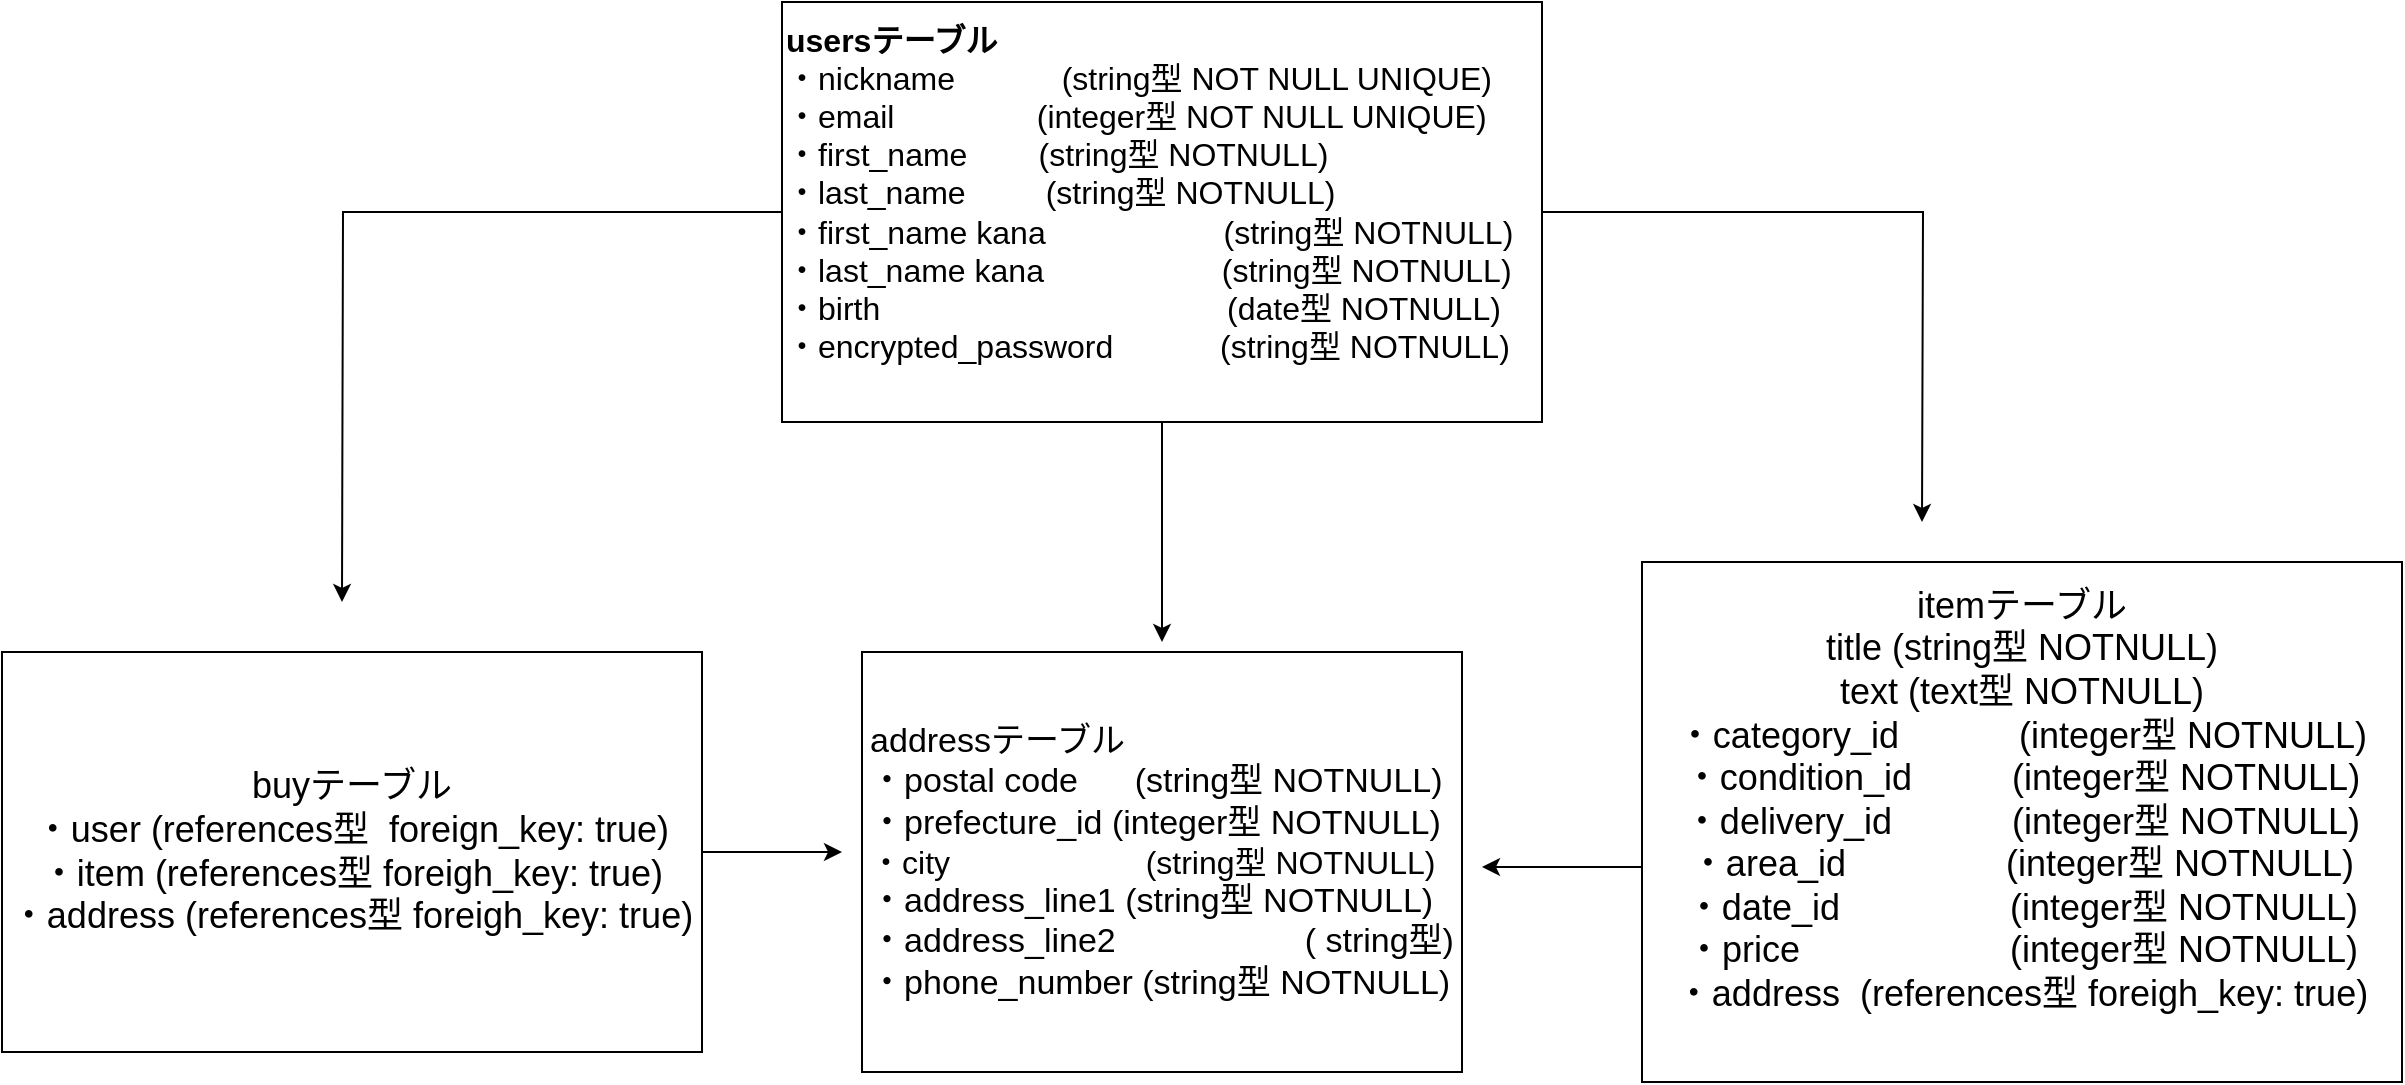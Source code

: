 <mxfile version="13.10.0" type="embed">
    <diagram id="isgNFcet2KqhTnKrwwrG" name="Page-1">
        <mxGraphModel dx="2029" dy="696" grid="1" gridSize="10" guides="1" tooltips="1" connect="1" arrows="1" fold="1" page="1" pageScale="1" pageWidth="827" pageHeight="1169" math="0" shadow="0">
            <root>
                <mxCell id="0"/>
                <mxCell id="1" parent="0"/>
                <mxCell id="8" style="edgeStyle=orthogonalEdgeStyle;rounded=0;orthogonalLoop=1;jettySize=auto;html=1;" edge="1" parent="1" source="2">
                    <mxGeometry relative="1" as="geometry">
                        <mxPoint x="830" y="280" as="targetPoint"/>
                    </mxGeometry>
                </mxCell>
                <mxCell id="9" style="edgeStyle=orthogonalEdgeStyle;rounded=0;orthogonalLoop=1;jettySize=auto;html=1;" edge="1" parent="1" source="2">
                    <mxGeometry relative="1" as="geometry">
                        <mxPoint x="40" y="320" as="targetPoint"/>
                    </mxGeometry>
                </mxCell>
                <mxCell id="16" style="edgeStyle=orthogonalEdgeStyle;rounded=0;orthogonalLoop=1;jettySize=auto;html=1;exitX=0.5;exitY=1;exitDx=0;exitDy=0;" edge="1" parent="1" source="2">
                    <mxGeometry relative="1" as="geometry">
                        <mxPoint x="450" y="340" as="targetPoint"/>
                    </mxGeometry>
                </mxCell>
                <mxCell id="2" value="&lt;font style=&quot;font-size: 16px&quot;&gt;&lt;b&gt;usersテーブル&lt;/b&gt;&lt;br&gt;・nickname&amp;nbsp; &amp;nbsp; &amp;nbsp; &amp;nbsp; &amp;nbsp; &amp;nbsp; (string型 NOT NULL UNIQUE)&lt;br&gt;・email&amp;nbsp; &amp;nbsp; &amp;nbsp; &amp;nbsp; &amp;nbsp; &amp;nbsp; &amp;nbsp; &amp;nbsp; (integer型 NOT NULL UNIQUE)&lt;br&gt;・first_name&amp;nbsp; &amp;nbsp; &amp;nbsp; &amp;nbsp; (string型 NOTNULL)&lt;br&gt;・last_name&amp;nbsp; &amp;nbsp; &amp;nbsp; &amp;nbsp; &amp;nbsp;(string型 NOTNULL)&lt;br&gt;・first_name kana&amp;nbsp; &amp;nbsp; &amp;nbsp; &amp;nbsp; &amp;nbsp; &amp;nbsp; &amp;nbsp; &amp;nbsp; &amp;nbsp; &amp;nbsp; (string型 NOTNULL)&lt;br&gt;・last_name kana&amp;nbsp; &amp;nbsp; &amp;nbsp; &amp;nbsp; &amp;nbsp; &amp;nbsp; &amp;nbsp; &amp;nbsp; &amp;nbsp; &amp;nbsp; (string型 NOTNULL)&lt;br&gt;・birth&amp;nbsp; &amp;nbsp; &amp;nbsp; &amp;nbsp; &amp;nbsp; &amp;nbsp; &amp;nbsp; &amp;nbsp; &amp;nbsp; &amp;nbsp; &amp;nbsp; &amp;nbsp; &amp;nbsp; &amp;nbsp; &amp;nbsp; &amp;nbsp; &amp;nbsp; &amp;nbsp; &amp;nbsp; &amp;nbsp;(date型 NOTNULL)&lt;br&gt;・encrypted_password&amp;nbsp; &amp;nbsp; &amp;nbsp; &amp;nbsp; &amp;nbsp; &amp;nbsp; (string型 NOTNULL)&lt;br&gt;&lt;br&gt;&lt;/font&gt;" style="rounded=0;whiteSpace=wrap;html=1;align=left;" parent="1" vertex="1">
                    <mxGeometry x="260" y="20" width="380" height="210" as="geometry"/>
                </mxCell>
                <mxCell id="15" style="edgeStyle=orthogonalEdgeStyle;rounded=0;orthogonalLoop=1;jettySize=auto;html=1;" edge="1" parent="1" source="3">
                    <mxGeometry relative="1" as="geometry">
                        <mxPoint x="290" y="445" as="targetPoint"/>
                    </mxGeometry>
                </mxCell>
                <mxCell id="3" value="&lt;font style=&quot;font-size: 18px&quot;&gt;&lt;span&gt;buyテーブル&lt;/span&gt;&lt;br&gt;&lt;span&gt;・user (references型&amp;nbsp; foreign_key: true)&lt;br&gt;&lt;/span&gt;・item (references型 foreigh_key: true)&lt;br&gt;・address (references型 foreigh_key: true)&lt;br&gt;&lt;/font&gt;" style="rounded=0;whiteSpace=wrap;html=1;align=center;" parent="1" vertex="1">
                    <mxGeometry x="-130" y="345" width="350" height="200" as="geometry"/>
                </mxCell>
                <mxCell id="14" style="edgeStyle=orthogonalEdgeStyle;rounded=0;orthogonalLoop=1;jettySize=auto;html=1;" edge="1" parent="1" source="4">
                    <mxGeometry relative="1" as="geometry">
                        <mxPoint x="610" y="452.5" as="targetPoint"/>
                        <Array as="points">
                            <mxPoint x="650" y="453"/>
                        </Array>
                    </mxGeometry>
                </mxCell>
                <mxCell id="4" value="&lt;font style=&quot;font-size: 18px&quot;&gt;itemテーブル&lt;br&gt;title (string型 NOTNULL)&lt;br&gt;text (text型 NOTNULL)&lt;br&gt;・category_id&amp;nbsp; &amp;nbsp; &amp;nbsp; &amp;nbsp; &amp;nbsp; &amp;nbsp; (integer型 NOTNULL)&lt;br&gt;・condition_id&amp;nbsp; &amp;nbsp; &amp;nbsp; &amp;nbsp; &amp;nbsp; (integer型 NOTNULL)&lt;br&gt;・delivery_id&amp;nbsp; &amp;nbsp; &amp;nbsp; &amp;nbsp; &amp;nbsp; &amp;nbsp; (integer型 NOTNULL)&lt;br&gt;・area_id&amp;nbsp; &amp;nbsp; &amp;nbsp; &amp;nbsp; &amp;nbsp; &amp;nbsp; &amp;nbsp; &amp;nbsp; (integer型 NOTNULL)&lt;br&gt;・date_id&amp;nbsp; &amp;nbsp; &amp;nbsp; &amp;nbsp; &amp;nbsp; &amp;nbsp; &amp;nbsp; &amp;nbsp; &amp;nbsp;(integer型 NOTNULL)&lt;br&gt;・price&amp;nbsp; &amp;nbsp; &amp;nbsp; &amp;nbsp; &amp;nbsp; &amp;nbsp; &amp;nbsp; &amp;nbsp; &amp;nbsp; &amp;nbsp; &amp;nbsp;(integer型 NOTNULL)&lt;br&gt;・address&amp;nbsp; (references型 foreigh_key: true)&lt;br&gt;&lt;br&gt;&lt;/font&gt;" style="rounded=0;whiteSpace=wrap;html=1;" vertex="1" parent="1">
                    <mxGeometry x="690" y="300" width="380" height="260" as="geometry"/>
                </mxCell>
                <mxCell id="7" value="&lt;div style=&quot;text-align: left&quot;&gt;&lt;span style=&quot;font-size: 17px&quot;&gt;addressテーブル&lt;/span&gt;&lt;/div&gt;&lt;span style=&quot;font-size: 17px&quot;&gt;&lt;div style=&quot;text-align: left&quot;&gt;&lt;span&gt;・postal code&amp;nbsp; &amp;nbsp; &amp;nbsp; (string型 NOTNULL)&lt;/span&gt;&lt;/div&gt;&lt;/span&gt;&lt;span style=&quot;font-size: 17px&quot;&gt;&lt;div style=&quot;text-align: left&quot;&gt;&lt;span&gt;・prefecture_id (integer型 NOTNULL)&lt;/span&gt;&lt;/div&gt;&lt;/span&gt;&lt;span&gt;&lt;div style=&quot;text-align: left&quot;&gt;&lt;span&gt;&lt;font style=&quot;font-size: 16px&quot;&gt;・city&amp;nbsp; &amp;nbsp; &amp;nbsp; &amp;nbsp; &amp;nbsp; &amp;nbsp; &amp;nbsp; &amp;nbsp; &amp;nbsp; &amp;nbsp; &amp;nbsp; (string型 NOTNULL)&lt;/font&gt;&lt;/span&gt;&lt;/div&gt;&lt;/span&gt;&lt;span style=&quot;font-size: 17px&quot;&gt;&lt;div style=&quot;text-align: left&quot;&gt;&lt;span&gt;・address_line1 (string型 NOTNULL)&lt;/span&gt;&lt;/div&gt;&lt;/span&gt;&lt;span style=&quot;font-size: 17px&quot;&gt;&lt;div style=&quot;text-align: left&quot;&gt;&lt;span&gt;・address_line2&amp;nbsp; &amp;nbsp; &amp;nbsp; &amp;nbsp; &amp;nbsp; &amp;nbsp; &amp;nbsp; &amp;nbsp; &amp;nbsp; &amp;nbsp; ( string型)&lt;/span&gt;&lt;/div&gt;&lt;/span&gt;&lt;span style=&quot;font-size: 17px&quot;&gt;&lt;div style=&quot;text-align: left&quot;&gt;&lt;span&gt;・phone_number (string型 NOTNULL)&lt;/span&gt;&lt;/div&gt;&lt;/span&gt;" style="rounded=0;whiteSpace=wrap;html=1;align=center;" vertex="1" parent="1">
                    <mxGeometry x="300" y="345" width="300" height="210" as="geometry"/>
                </mxCell>
            </root>
        </mxGraphModel>
    </diagram>
</mxfile>